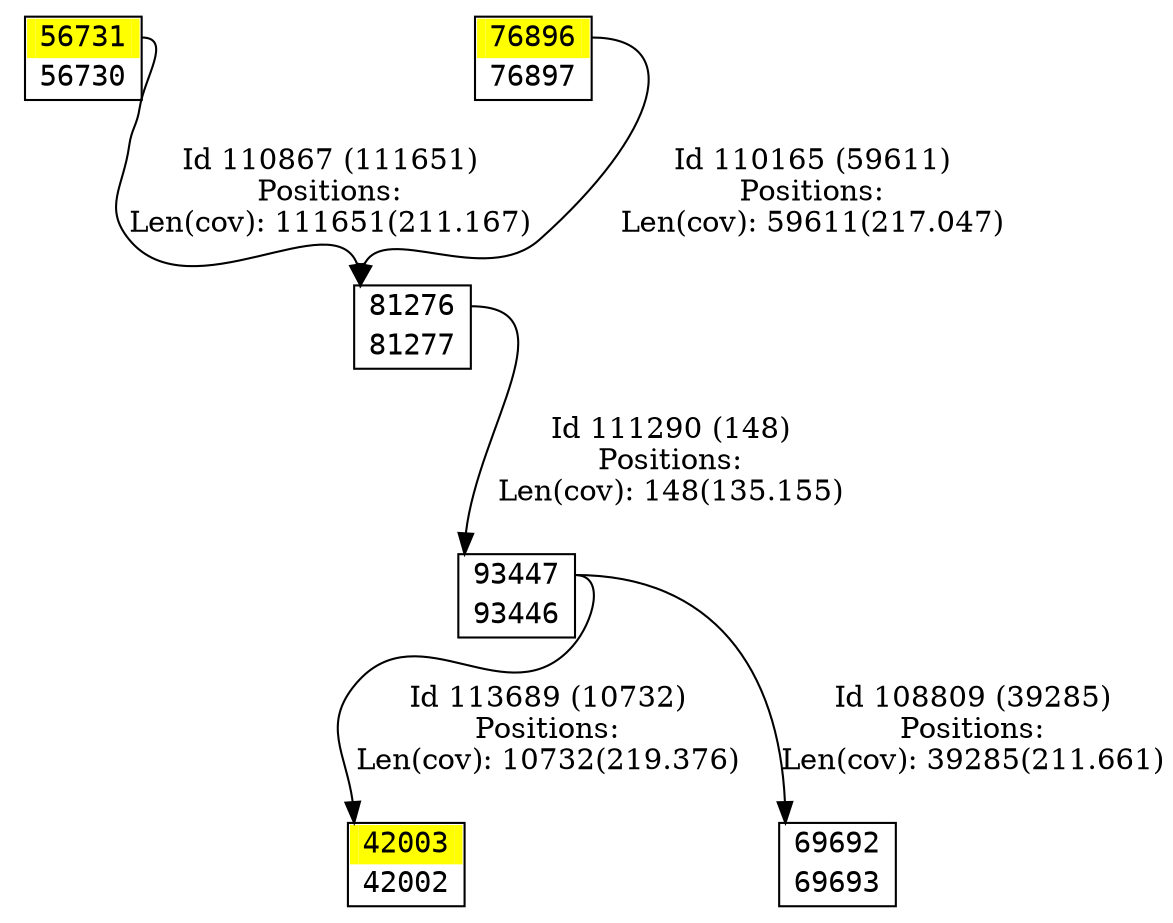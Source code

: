 digraph graph_picture {
node[fontname=<Courier> ,penwidth=<1.8> ,shape=<plaintext> ]
vertex_42002_42003[label=<<TABLE BORDER="1" CELLSPACING="0" >
<TR><TD BORDER="0" PORT = "port_42003_in" color="yellow" bgcolor="yellow" ></TD><TD BORDER="0" color="yellow" bgcolor="yellow" >42003</TD><TD BORDER="0" PORT = "port_42003_out" color="yellow" bgcolor="yellow" ></TD></TR>
<TR><TD BORDER="0" PORT = "port_42002_out" color="white" bgcolor="white" ></TD><TD BORDER="0" color="white" bgcolor="white" >42002</TD><TD BORDER="0" PORT = "port_42002_in" color="white" bgcolor="white" ></TD></TR>
</TABLE>> ,color=<black> ,URL=</vertex/42003.svg> ]
vertex_56730_56731[label=<<TABLE BORDER="1" CELLSPACING="0" >
<TR><TD BORDER="0" PORT = "port_56731_in" color="yellow" bgcolor="yellow" ></TD><TD BORDER="0" color="yellow" bgcolor="yellow" >56731</TD><TD BORDER="0" PORT = "port_56731_out" color="yellow" bgcolor="yellow" ></TD></TR>
<TR><TD BORDER="0" PORT = "port_56730_out" color="white" bgcolor="white" ></TD><TD BORDER="0" color="white" bgcolor="white" >56730</TD><TD BORDER="0" PORT = "port_56730_in" color="white" bgcolor="white" ></TD></TR>
</TABLE>> ,color=<black> ,URL=</vertex/56731.svg> ]
vertex_69692_69693[label=<<TABLE BORDER="1" CELLSPACING="0" >
<TR><TD BORDER="0" PORT = "port_69692_in" color="white" bgcolor="white" ></TD><TD BORDER="0" color="white" bgcolor="white" >69692</TD><TD BORDER="0" PORT = "port_69692_out" color="white" bgcolor="white" ></TD></TR>
<TR><TD BORDER="0" PORT = "port_69693_out" color="white" bgcolor="white" ></TD><TD BORDER="0" color="white" bgcolor="white" >69693</TD><TD BORDER="0" PORT = "port_69693_in" color="white" bgcolor="white" ></TD></TR>
</TABLE>> ,color=<black> ,URL=</vertex/69692.svg> ]
vertex_76896_76897[label=<<TABLE BORDER="1" CELLSPACING="0" >
<TR><TD BORDER="0" PORT = "port_76896_in" color="yellow" bgcolor="yellow" ></TD><TD BORDER="0" color="yellow" bgcolor="yellow" >76896</TD><TD BORDER="0" PORT = "port_76896_out" color="yellow" bgcolor="yellow" ></TD></TR>
<TR><TD BORDER="0" PORT = "port_76897_out" color="white" bgcolor="white" ></TD><TD BORDER="0" color="white" bgcolor="white" >76897</TD><TD BORDER="0" PORT = "port_76897_in" color="white" bgcolor="white" ></TD></TR>
</TABLE>> ,color=<black> ,URL=</vertex/76896.svg> ]
vertex_81276_81277[label=<<TABLE BORDER="1" CELLSPACING="0" >
<TR><TD BORDER="0" PORT = "port_81276_in" color="white" bgcolor="white" ></TD><TD BORDER="0" color="white" bgcolor="white" >81276</TD><TD BORDER="0" PORT = "port_81276_out" color="white" bgcolor="white" ></TD></TR>
<TR><TD BORDER="0" PORT = "port_81277_out" color="white" bgcolor="white" ></TD><TD BORDER="0" color="white" bgcolor="white" >81277</TD><TD BORDER="0" PORT = "port_81277_in" color="white" bgcolor="white" ></TD></TR>
</TABLE>> ,color=<black> ,URL=</vertex/81276.svg> ]
vertex_93446_93447[label=<<TABLE BORDER="1" CELLSPACING="0" >
<TR><TD BORDER="0" PORT = "port_93447_in" color="white" bgcolor="white" ></TD><TD BORDER="0" color="white" bgcolor="white" >93447</TD><TD BORDER="0" PORT = "port_93447_out" color="white" bgcolor="white" ></TD></TR>
<TR><TD BORDER="0" PORT = "port_93446_out" color="white" bgcolor="white" ></TD><TD BORDER="0" color="white" bgcolor="white" >93446</TD><TD BORDER="0" PORT = "port_93446_in" color="white" bgcolor="white" ></TD></TR>
</TABLE>> ,color=<black> ,URL=</vertex/93447.svg> ]
vertex_93446_93447:port_93447_out->vertex_69692_69693:port_69692_in[label="Id 108809 (39285)\nPositions:\nLen(cov): 39285(211.661)" ,color=<black> ]
vertex_76896_76897:port_76896_out->vertex_81276_81277:port_81276_in[label="Id 110165 (59611)\nPositions:\nLen(cov): 59611(217.047)" ,color=<black> ]
vertex_56730_56731:port_56731_out->vertex_81276_81277:port_81276_in[label="Id 110867 (111651)\nPositions:\nLen(cov): 111651(211.167)" ,color=<black> ]
vertex_81276_81277:port_81276_out->vertex_93446_93447:port_93447_in[label="Id 111290 (148)\nPositions:\nLen(cov): 148(135.155)" ,color=<black> ]
vertex_93446_93447:port_93447_out->vertex_42002_42003:port_42003_in[label="Id 113689 (10732)\nPositions:\nLen(cov): 10732(219.376)" ,color=<black> ]
}
